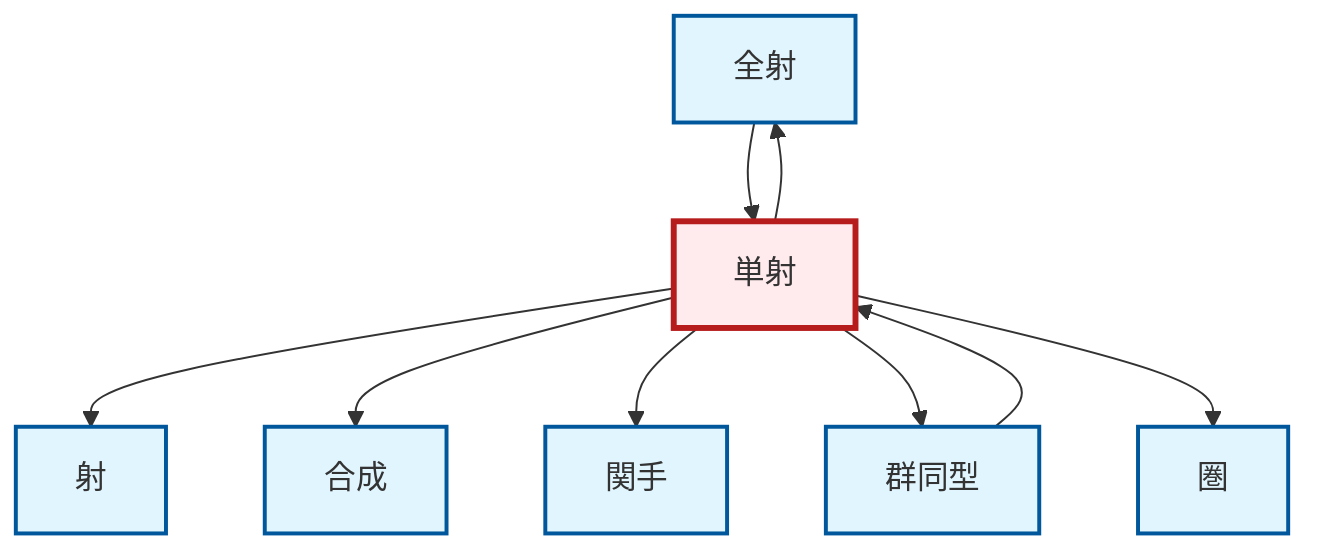 graph TD
    classDef definition fill:#e1f5fe,stroke:#01579b,stroke-width:2px
    classDef theorem fill:#f3e5f5,stroke:#4a148c,stroke-width:2px
    classDef axiom fill:#fff3e0,stroke:#e65100,stroke-width:2px
    classDef example fill:#e8f5e9,stroke:#1b5e20,stroke-width:2px
    classDef current fill:#ffebee,stroke:#b71c1c,stroke-width:3px
    def-epimorphism["全射"]:::definition
    def-category["圏"]:::definition
    def-monomorphism["単射"]:::definition
    def-composition["合成"]:::definition
    def-functor["関手"]:::definition
    def-isomorphism["群同型"]:::definition
    def-morphism["射"]:::definition
    def-epimorphism --> def-monomorphism
    def-monomorphism --> def-morphism
    def-monomorphism --> def-composition
    def-monomorphism --> def-epimorphism
    def-monomorphism --> def-functor
    def-monomorphism --> def-isomorphism
    def-monomorphism --> def-category
    def-isomorphism --> def-monomorphism
    class def-monomorphism current